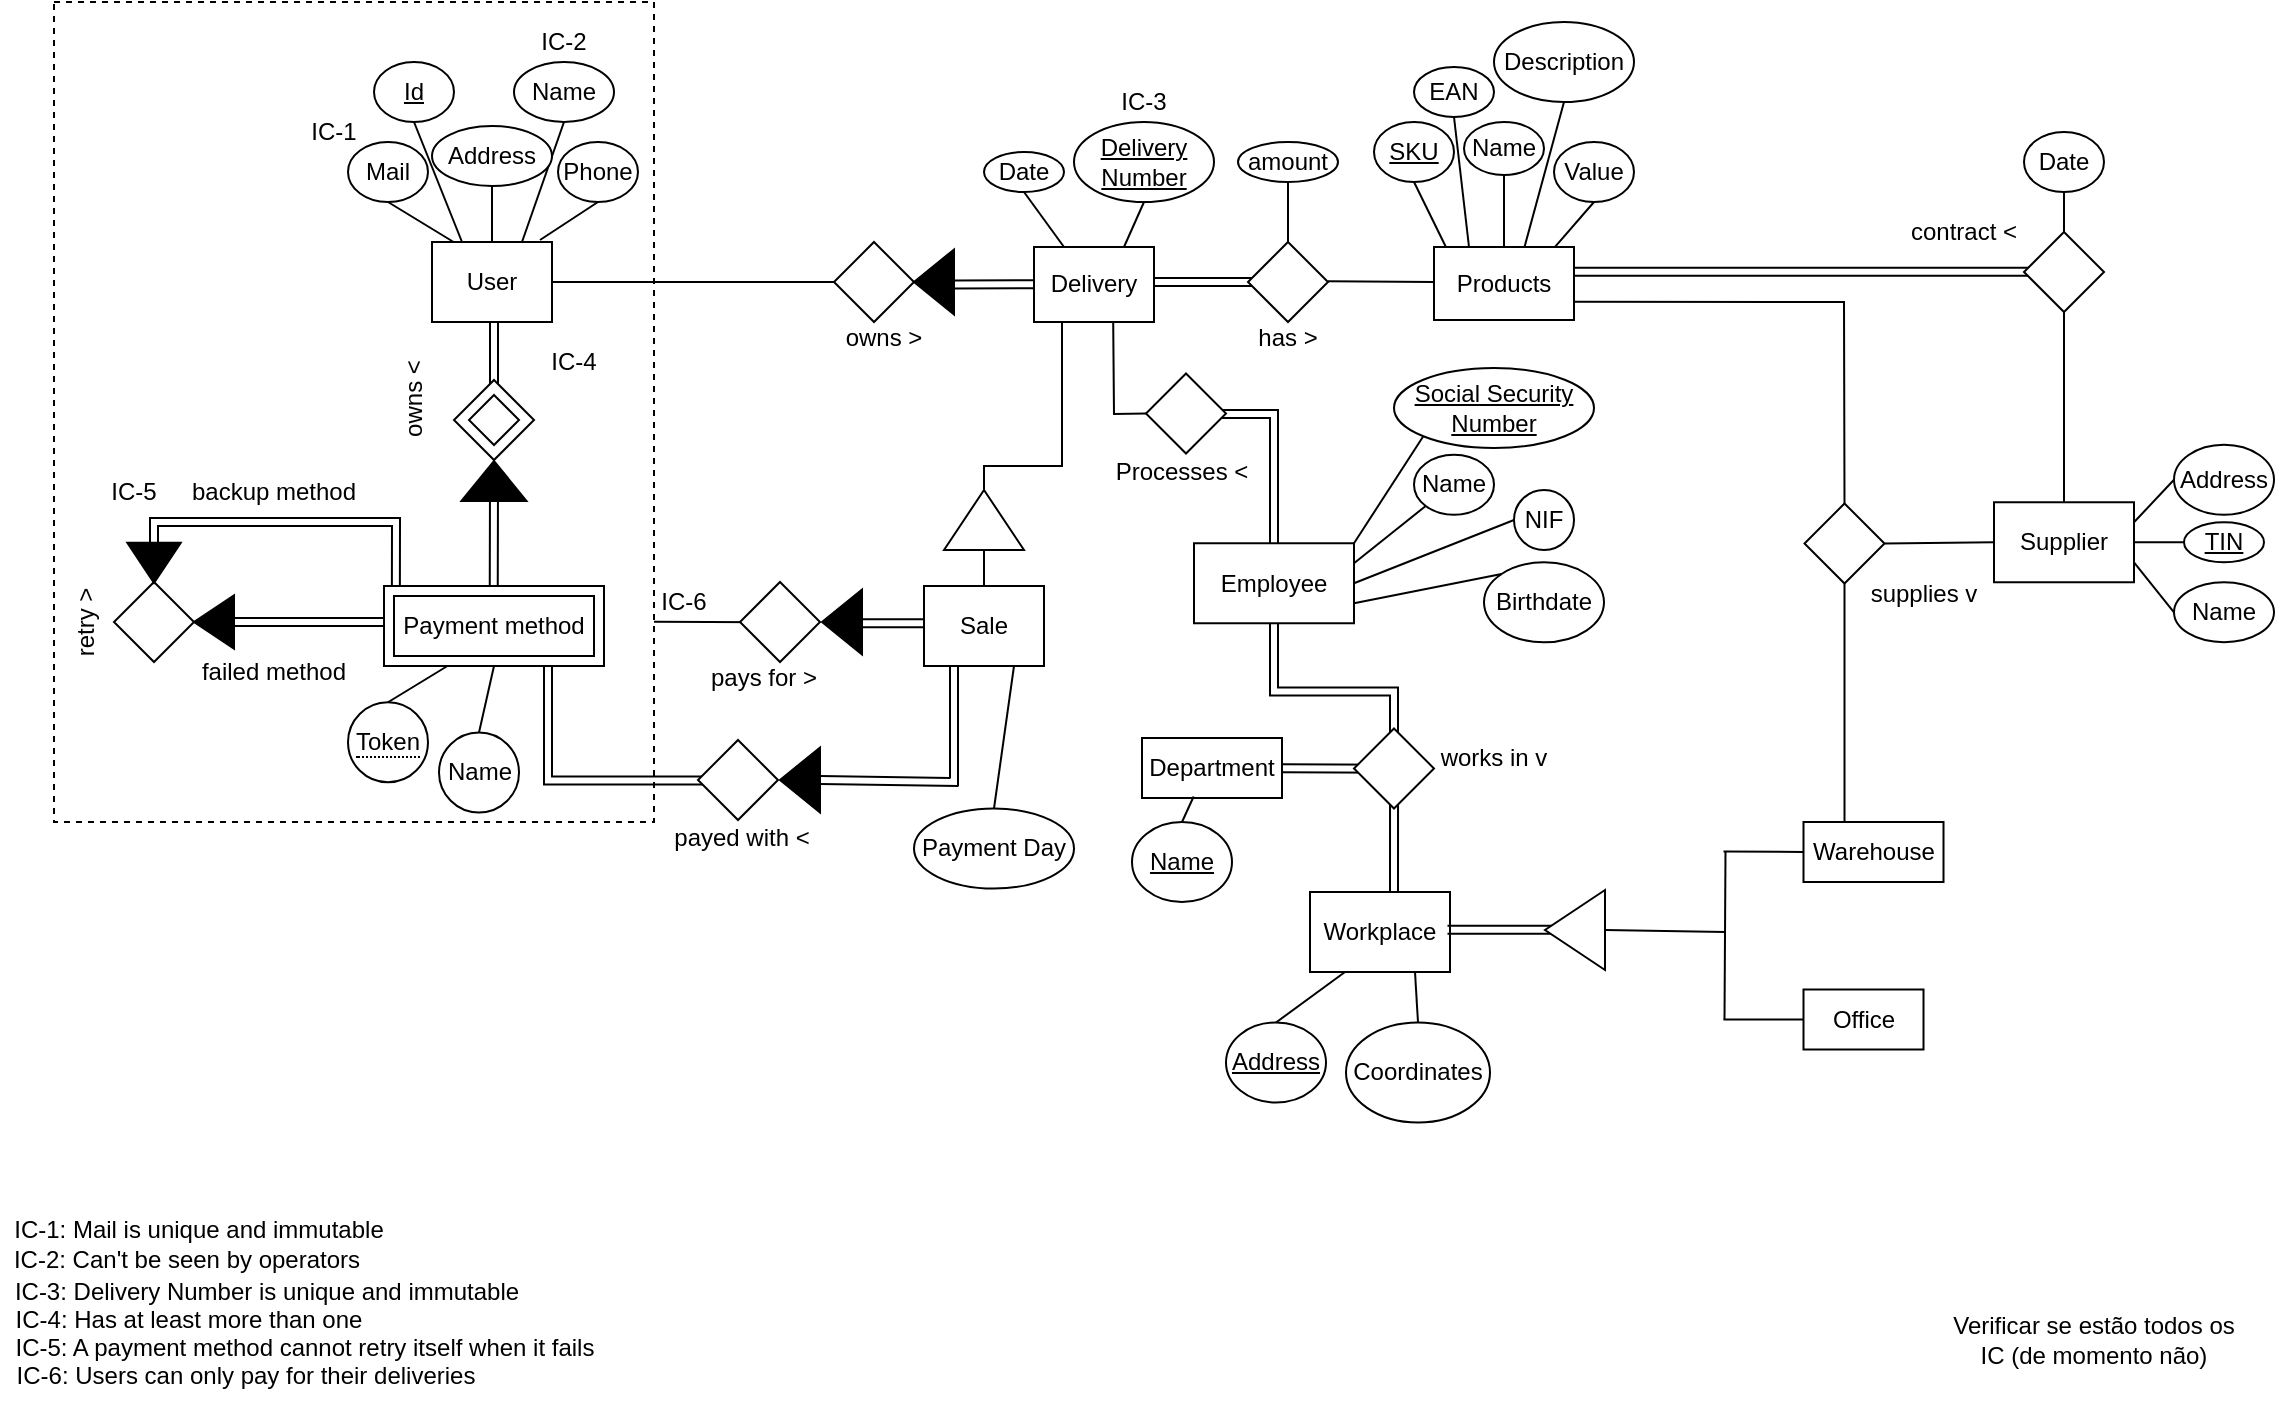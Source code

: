 <mxfile version="21.2.9" type="github">
  <diagram id="R2lEEEUBdFMjLlhIrx00" name="Page-1">
    <mxGraphModel dx="1187" dy="731" grid="1" gridSize="10" guides="1" tooltips="1" connect="1" arrows="1" fold="1" page="1" pageScale="1" pageWidth="1169" pageHeight="827" math="0" shadow="0" extFonts="Permanent Marker^https://fonts.googleapis.com/css?family=Permanent+Marker">
      <root>
        <mxCell id="0" />
        <mxCell id="1" parent="0" />
        <mxCell id="8VYzD2SO3N3nWsQt99S6-4" value="" style="endArrow=none;html=1;rounded=0;" edge="1" parent="1">
          <mxGeometry width="50" height="50" relative="1" as="geometry">
            <mxPoint x="330" y="329.83" as="sourcePoint" />
            <mxPoint x="387" y="330.08" as="targetPoint" />
          </mxGeometry>
        </mxCell>
        <mxCell id="8VYzD2SO3N3nWsQt99S6-3" value="" style="rounded=0;whiteSpace=wrap;html=1;dashed=1;fillColor=none;" vertex="1" parent="1">
          <mxGeometry x="30" y="20" width="300" height="410" as="geometry" />
        </mxCell>
        <mxCell id="FprBJVWwfwfLv0C0FUNQ-5" value="" style="endArrow=none;html=1;rounded=0;entryX=0.5;entryY=0;entryDx=0;entryDy=0;shape=link;" parent="1" target="ZUrId8Ltw5tMt6VpQhxR-141" edge="1">
          <mxGeometry width="50" height="50" relative="1" as="geometry">
            <mxPoint x="600" y="226" as="sourcePoint" />
            <mxPoint x="660" y="210" as="targetPoint" />
            <Array as="points">
              <mxPoint x="640" y="226" />
            </Array>
          </mxGeometry>
        </mxCell>
        <mxCell id="kogquihkq_1e7OlsO0tz-12" value="" style="endArrow=none;html=1;rounded=0;exitX=1;exitY=0;exitDx=0;exitDy=0;shape=link;" parent="1" edge="1">
          <mxGeometry relative="1" as="geometry">
            <mxPoint x="790" y="154.91" as="sourcePoint" />
            <mxPoint x="1039.75" y="154.89" as="targetPoint" />
          </mxGeometry>
        </mxCell>
        <mxCell id="w_Vurp3yM-LyXLpynN1f-12" value="" style="endArrow=none;html=1;rounded=0;entryX=0.5;entryY=0;entryDx=0;entryDy=0;exitX=0.425;exitY=0.734;exitDx=0;exitDy=0;exitPerimeter=0;shape=link;" parent="1" edge="1">
          <mxGeometry relative="1" as="geometry">
            <mxPoint x="640" y="319.74" as="sourcePoint" />
            <mxPoint x="700" y="388" as="targetPoint" />
            <Array as="points">
              <mxPoint x="640" y="364.75" />
              <mxPoint x="700" y="364.75" />
            </Array>
          </mxGeometry>
        </mxCell>
        <mxCell id="w_Vurp3yM-LyXLpynN1f-20" value="" style="endArrow=none;html=1;rounded=0;entryX=0;entryY=1;entryDx=0;entryDy=0;exitX=1;exitY=0;exitDx=0;exitDy=0;" parent="1" source="ZUrId8Ltw5tMt6VpQhxR-141" target="w_Vurp3yM-LyXLpynN1f-19" edge="1">
          <mxGeometry relative="1" as="geometry">
            <mxPoint x="610" y="400" as="sourcePoint" />
            <mxPoint x="770" y="400" as="targetPoint" />
          </mxGeometry>
        </mxCell>
        <mxCell id="w_Vurp3yM-LyXLpynN1f-14" value="" style="endArrow=none;html=1;rounded=0;entryX=0.5;entryY=0.35;entryDx=0;entryDy=0;exitX=1;exitY=0.5;exitDx=0;exitDy=0;entryPerimeter=0;shape=link;" parent="1" edge="1">
          <mxGeometry relative="1" as="geometry">
            <mxPoint x="644" y="403.13" as="sourcePoint" />
            <mxPoint x="700" y="403.38" as="targetPoint" />
          </mxGeometry>
        </mxCell>
        <mxCell id="w_Vurp3yM-LyXLpynN1f-11" value="" style="endArrow=none;html=1;rounded=0;exitX=0.514;exitY=0.125;exitDx=0;exitDy=0;exitPerimeter=0;entryX=0.5;entryY=1;entryDx=0;entryDy=0;shape=link;" parent="1" edge="1">
          <mxGeometry relative="1" as="geometry">
            <mxPoint x="700" y="470.13" as="sourcePoint" />
            <mxPoint x="700.02" y="416.38" as="targetPoint" />
          </mxGeometry>
        </mxCell>
        <mxCell id="w_Vurp3yM-LyXLpynN1f-8" value="" style="endArrow=none;html=1;rounded=0;entryX=0.5;entryY=1;entryDx=0;entryDy=0;exitX=0.293;exitY=0.725;exitDx=0;exitDy=0;exitPerimeter=0;" parent="1" source="ZUrId8Ltw5tMt6VpQhxR-130" target="w_Vurp3yM-LyXLpynN1f-2" edge="1">
          <mxGeometry relative="1" as="geometry">
            <mxPoint x="-100" y="661.75" as="sourcePoint" />
            <mxPoint x="60" y="661.75" as="targetPoint" />
          </mxGeometry>
        </mxCell>
        <mxCell id="ZUrId8Ltw5tMt6VpQhxR-23" value="" style="endArrow=none;html=1;rounded=0;entryX=0.5;entryY=0;entryDx=0;entryDy=0;" parent="1" target="FprBJVWwfwfLv0C0FUNQ-7" edge="1">
          <mxGeometry relative="1" as="geometry">
            <mxPoint x="230" y="350" as="sourcePoint" />
            <mxPoint x="197.142" y="400.858" as="targetPoint" />
          </mxGeometry>
        </mxCell>
        <mxCell id="ZUrId8Ltw5tMt6VpQhxR-85" value="" style="endArrow=none;html=1;rounded=0;shape=link;" parent="1" source="FprBJVWwfwfLv0C0FUNQ-1" edge="1">
          <mxGeometry relative="1" as="geometry">
            <mxPoint x="100" y="330" as="sourcePoint" />
            <mxPoint x="210" y="330" as="targetPoint" />
          </mxGeometry>
        </mxCell>
        <mxCell id="ZUrId8Ltw5tMt6VpQhxR-49" value="" style="endArrow=none;html=1;rounded=0;entryX=1;entryY=0.5;entryDx=0;entryDy=0;" parent="1" target="ZUrId8Ltw5tMt6VpQhxR-50" edge="1">
          <mxGeometry relative="1" as="geometry">
            <mxPoint x="534" y="170" as="sourcePoint" />
            <mxPoint x="500" y="252" as="targetPoint" />
            <Array as="points">
              <mxPoint x="534" y="252" />
              <mxPoint x="495" y="252" />
            </Array>
          </mxGeometry>
        </mxCell>
        <mxCell id="ZUrId8Ltw5tMt6VpQhxR-26" value="" style="endArrow=none;html=1;rounded=0;exitX=0.5;exitY=0;exitDx=0;exitDy=0;shape=link;" parent="1" edge="1" source="kogquihkq_1e7OlsO0tz-5">
          <mxGeometry relative="1" as="geometry">
            <mxPoint x="260" y="171.13" as="sourcePoint" />
            <mxPoint x="250" y="180" as="targetPoint" />
          </mxGeometry>
        </mxCell>
        <mxCell id="ZUrId8Ltw5tMt6VpQhxR-70" value="" style="endArrow=none;html=1;rounded=0;entryX=0;entryY=0.25;entryDx=0;entryDy=0;exitX=0;exitY=0.75;exitDx=0;exitDy=0;shape=link;" parent="1" edge="1">
          <mxGeometry relative="1" as="geometry">
            <mxPoint x="419" y="330.63" as="sourcePoint" />
            <mxPoint x="489" y="330.63" as="targetPoint" />
          </mxGeometry>
        </mxCell>
        <mxCell id="ZUrId8Ltw5tMt6VpQhxR-1" value="User" style="whiteSpace=wrap;html=1;align=center;" parent="1" vertex="1">
          <mxGeometry x="219" y="140" width="60" height="40" as="geometry" />
        </mxCell>
        <mxCell id="ZUrId8Ltw5tMt6VpQhxR-3" value="Id" style="ellipse;whiteSpace=wrap;html=1;align=center;fontStyle=4;" parent="1" vertex="1">
          <mxGeometry x="190" y="50" width="40" height="30" as="geometry" />
        </mxCell>
        <mxCell id="ZUrId8Ltw5tMt6VpQhxR-5" value="Phone" style="ellipse;whiteSpace=wrap;html=1;align=center;" parent="1" vertex="1">
          <mxGeometry x="282" y="90" width="40" height="30" as="geometry" />
        </mxCell>
        <mxCell id="ZUrId8Ltw5tMt6VpQhxR-6" value="Name" style="ellipse;whiteSpace=wrap;html=1;align=center;" parent="1" vertex="1">
          <mxGeometry x="260" y="50" width="50" height="30" as="geometry" />
        </mxCell>
        <mxCell id="ZUrId8Ltw5tMt6VpQhxR-13" value="" style="endArrow=none;html=1;rounded=0;exitX=0.5;exitY=1;exitDx=0;exitDy=0;entryX=0.18;entryY=0;entryDx=0;entryDy=0;entryPerimeter=0;" parent="1" source="ZUrId8Ltw5tMt6VpQhxR-15" target="ZUrId8Ltw5tMt6VpQhxR-1" edge="1">
          <mxGeometry relative="1" as="geometry">
            <mxPoint x="180" y="90" as="sourcePoint" />
            <mxPoint x="610" y="310" as="targetPoint" />
          </mxGeometry>
        </mxCell>
        <mxCell id="ZUrId8Ltw5tMt6VpQhxR-14" value="" style="endArrow=none;html=1;rounded=0;exitX=0.5;exitY=1;exitDx=0;exitDy=0;entryX=0.25;entryY=0;entryDx=0;entryDy=0;" parent="1" source="ZUrId8Ltw5tMt6VpQhxR-3" target="ZUrId8Ltw5tMt6VpQhxR-1" edge="1">
          <mxGeometry relative="1" as="geometry">
            <mxPoint x="450" y="310" as="sourcePoint" />
            <mxPoint x="610" y="310" as="targetPoint" />
          </mxGeometry>
        </mxCell>
        <mxCell id="ZUrId8Ltw5tMt6VpQhxR-15" value="Mail" style="ellipse;whiteSpace=wrap;html=1;align=center;fontStyle=0;" parent="1" vertex="1">
          <mxGeometry x="177" y="90" width="40" height="30" as="geometry" />
        </mxCell>
        <mxCell id="ZUrId8Ltw5tMt6VpQhxR-16" value="" style="endArrow=none;html=1;rounded=0;exitX=0.5;exitY=1;exitDx=0;exitDy=0;entryX=0.75;entryY=0;entryDx=0;entryDy=0;" parent="1" source="ZUrId8Ltw5tMt6VpQhxR-6" target="ZUrId8Ltw5tMt6VpQhxR-1" edge="1">
          <mxGeometry relative="1" as="geometry">
            <mxPoint x="450" y="310" as="sourcePoint" />
            <mxPoint x="610" y="310" as="targetPoint" />
          </mxGeometry>
        </mxCell>
        <mxCell id="ZUrId8Ltw5tMt6VpQhxR-2" value="Address" style="ellipse;whiteSpace=wrap;html=1;align=center;" parent="1" vertex="1">
          <mxGeometry x="219" y="82" width="60" height="30" as="geometry" />
        </mxCell>
        <mxCell id="ZUrId8Ltw5tMt6VpQhxR-17" value="" style="endArrow=none;html=1;rounded=0;exitX=0.5;exitY=0;exitDx=0;exitDy=0;entryX=0.5;entryY=1;entryDx=0;entryDy=0;" parent="1" source="ZUrId8Ltw5tMt6VpQhxR-1" target="ZUrId8Ltw5tMt6VpQhxR-2" edge="1">
          <mxGeometry relative="1" as="geometry">
            <mxPoint x="450" y="310" as="sourcePoint" />
            <mxPoint x="610" y="310" as="targetPoint" />
          </mxGeometry>
        </mxCell>
        <mxCell id="ZUrId8Ltw5tMt6VpQhxR-18" value="" style="endArrow=none;html=1;rounded=0;exitX=0.5;exitY=1;exitDx=0;exitDy=0;entryX=0.9;entryY=-0.025;entryDx=0;entryDy=0;entryPerimeter=0;" parent="1" source="ZUrId8Ltw5tMt6VpQhxR-5" target="ZUrId8Ltw5tMt6VpQhxR-1" edge="1">
          <mxGeometry relative="1" as="geometry">
            <mxPoint x="450" y="310" as="sourcePoint" />
            <mxPoint x="610" y="310" as="targetPoint" />
          </mxGeometry>
        </mxCell>
        <mxCell id="ZUrId8Ltw5tMt6VpQhxR-20" value="Name" style="ellipse;whiteSpace=wrap;html=1;align=center;" parent="1" vertex="1">
          <mxGeometry x="222.5" y="385.25" width="40" height="40" as="geometry" />
        </mxCell>
        <mxCell id="ZUrId8Ltw5tMt6VpQhxR-22" value="" style="endArrow=none;html=1;rounded=0;exitX=0.5;exitY=0;exitDx=0;exitDy=0;entryX=0.5;entryY=1;entryDx=0;entryDy=0;" parent="1" source="ZUrId8Ltw5tMt6VpQhxR-20" edge="1">
          <mxGeometry relative="1" as="geometry">
            <mxPoint x="350" y="334.5" as="sourcePoint" />
            <mxPoint x="250" y="352" as="targetPoint" />
          </mxGeometry>
        </mxCell>
        <mxCell id="ZUrId8Ltw5tMt6VpQhxR-24" value="" style="shape=rhombus;perimeter=rhombusPerimeter;whiteSpace=wrap;html=1;align=center;" parent="1" vertex="1">
          <mxGeometry x="230" y="209" width="40" height="40" as="geometry" />
        </mxCell>
        <mxCell id="ZUrId8Ltw5tMt6VpQhxR-29" value="" style="triangle;whiteSpace=wrap;html=1;fillColor=#000000;rotation=-90;" parent="1" vertex="1">
          <mxGeometry x="240" y="243.25" width="20" height="32.5" as="geometry" />
        </mxCell>
        <mxCell id="ZUrId8Ltw5tMt6VpQhxR-30" value="" style="endArrow=none;html=1;rounded=0;shape=link;" parent="1" edge="1">
          <mxGeometry relative="1" as="geometry">
            <mxPoint x="249.88" y="312" as="sourcePoint" />
            <mxPoint x="250" y="260" as="targetPoint" />
          </mxGeometry>
        </mxCell>
        <mxCell id="ZUrId8Ltw5tMt6VpQhxR-33" value="" style="endArrow=none;html=1;rounded=0;exitX=1;exitY=0.5;exitDx=0;exitDy=0;entryX=0;entryY=0.5;entryDx=0;entryDy=0;" parent="1" source="ZUrId8Ltw5tMt6VpQhxR-1" target="ZUrId8Ltw5tMt6VpQhxR-34" edge="1">
          <mxGeometry relative="1" as="geometry">
            <mxPoint x="420" y="162" as="sourcePoint" />
            <mxPoint x="480" y="160" as="targetPoint" />
          </mxGeometry>
        </mxCell>
        <mxCell id="ZUrId8Ltw5tMt6VpQhxR-34" value="" style="shape=rhombus;perimeter=rhombusPerimeter;whiteSpace=wrap;html=1;align=center;" parent="1" vertex="1">
          <mxGeometry x="420" y="140" width="40" height="40" as="geometry" />
        </mxCell>
        <mxCell id="ZUrId8Ltw5tMt6VpQhxR-37" value="Delivery" style="whiteSpace=wrap;html=1;align=center;" parent="1" vertex="1">
          <mxGeometry x="520" y="142.5" width="60" height="37.5" as="geometry" />
        </mxCell>
        <mxCell id="ZUrId8Ltw5tMt6VpQhxR-41" value="f" style="triangle;whiteSpace=wrap;html=1;fillColor=#000000;rotation=-180;" parent="1" vertex="1">
          <mxGeometry x="460" y="143.75" width="20" height="32.5" as="geometry" />
        </mxCell>
        <mxCell id="ZUrId8Ltw5tMt6VpQhxR-42" value="" style="endArrow=none;html=1;rounded=0;entryX=0;entryY=0.25;entryDx=0;entryDy=0;shape=link;" parent="1" edge="1">
          <mxGeometry relative="1" as="geometry">
            <mxPoint x="520" y="161.15" as="sourcePoint" />
            <mxPoint x="480" y="161.275" as="targetPoint" />
          </mxGeometry>
        </mxCell>
        <mxCell id="ZUrId8Ltw5tMt6VpQhxR-44" value="Date" style="ellipse;whiteSpace=wrap;html=1;align=center;" parent="1" vertex="1">
          <mxGeometry x="495" y="95" width="40" height="20" as="geometry" />
        </mxCell>
        <mxCell id="ZUrId8Ltw5tMt6VpQhxR-45" value="Delivery Number" style="ellipse;whiteSpace=wrap;html=1;align=center;fontStyle=4;" parent="1" vertex="1">
          <mxGeometry x="540" y="80" width="70" height="40" as="geometry" />
        </mxCell>
        <mxCell id="ZUrId8Ltw5tMt6VpQhxR-46" value="" style="endArrow=none;html=1;rounded=0;exitX=0.5;exitY=1;exitDx=0;exitDy=0;entryX=0.25;entryY=0;entryDx=0;entryDy=0;" parent="1" source="ZUrId8Ltw5tMt6VpQhxR-44" target="ZUrId8Ltw5tMt6VpQhxR-37" edge="1">
          <mxGeometry relative="1" as="geometry">
            <mxPoint x="430" y="250" as="sourcePoint" />
            <mxPoint x="590" y="250" as="targetPoint" />
          </mxGeometry>
        </mxCell>
        <mxCell id="ZUrId8Ltw5tMt6VpQhxR-48" value="" style="endArrow=none;html=1;rounded=0;exitX=0.5;exitY=1;exitDx=0;exitDy=0;entryX=0.75;entryY=0;entryDx=0;entryDy=0;" parent="1" source="ZUrId8Ltw5tMt6VpQhxR-45" target="ZUrId8Ltw5tMt6VpQhxR-37" edge="1">
          <mxGeometry relative="1" as="geometry">
            <mxPoint x="430" y="250" as="sourcePoint" />
            <mxPoint x="590" y="250" as="targetPoint" />
          </mxGeometry>
        </mxCell>
        <mxCell id="ZUrId8Ltw5tMt6VpQhxR-50" value="" style="triangle;whiteSpace=wrap;html=1;rotation=-90;" parent="1" vertex="1">
          <mxGeometry x="480" y="259" width="30" height="40" as="geometry" />
        </mxCell>
        <mxCell id="ZUrId8Ltw5tMt6VpQhxR-54" value="Sale" style="whiteSpace=wrap;html=1;align=center;" parent="1" vertex="1">
          <mxGeometry x="465" y="312" width="60" height="40" as="geometry" />
        </mxCell>
        <mxCell id="ZUrId8Ltw5tMt6VpQhxR-59" value="" style="endArrow=none;html=1;rounded=0;entryX=0;entryY=0.5;entryDx=0;entryDy=0;exitX=0.5;exitY=0;exitDx=0;exitDy=0;" parent="1" source="ZUrId8Ltw5tMt6VpQhxR-54" target="ZUrId8Ltw5tMt6VpQhxR-50" edge="1">
          <mxGeometry relative="1" as="geometry">
            <mxPoint x="440" y="292" as="sourcePoint" />
            <mxPoint x="600" y="292" as="targetPoint" />
          </mxGeometry>
        </mxCell>
        <mxCell id="ZUrId8Ltw5tMt6VpQhxR-60" value="Payment Day" style="ellipse;whiteSpace=wrap;html=1;align=center;" parent="1" vertex="1">
          <mxGeometry x="460" y="423.25" width="80" height="40" as="geometry" />
        </mxCell>
        <mxCell id="ZUrId8Ltw5tMt6VpQhxR-62" value="" style="endArrow=none;html=1;rounded=0;entryX=0.5;entryY=0;entryDx=0;entryDy=0;exitX=0.75;exitY=1;exitDx=0;exitDy=0;" parent="1" source="ZUrId8Ltw5tMt6VpQhxR-54" target="ZUrId8Ltw5tMt6VpQhxR-60" edge="1">
          <mxGeometry relative="1" as="geometry">
            <mxPoint x="440" y="292" as="sourcePoint" />
            <mxPoint x="600" y="292" as="targetPoint" />
          </mxGeometry>
        </mxCell>
        <mxCell id="ZUrId8Ltw5tMt6VpQhxR-64" value="IC-1" style="text;html=1;strokeColor=none;fillColor=none;align=center;verticalAlign=middle;whiteSpace=wrap;rounded=0;" parent="1" vertex="1">
          <mxGeometry x="140" y="70" width="60" height="30" as="geometry" />
        </mxCell>
        <mxCell id="ZUrId8Ltw5tMt6VpQhxR-65" value="IC-2" style="text;html=1;strokeColor=none;fillColor=none;align=center;verticalAlign=middle;whiteSpace=wrap;rounded=0;" parent="1" vertex="1">
          <mxGeometry x="255" y="25" width="60" height="30" as="geometry" />
        </mxCell>
        <mxCell id="ZUrId8Ltw5tMt6VpQhxR-67" value="" style="shape=rhombus;perimeter=rhombusPerimeter;whiteSpace=wrap;html=1;align=center;" parent="1" vertex="1">
          <mxGeometry x="373" y="310" width="40" height="40" as="geometry" />
        </mxCell>
        <mxCell id="ZUrId8Ltw5tMt6VpQhxR-69" value="f" style="triangle;whiteSpace=wrap;html=1;fillColor=#000000;rotation=-180;" parent="1" vertex="1">
          <mxGeometry x="414" y="313.75" width="20" height="32.5" as="geometry" />
        </mxCell>
        <mxCell id="ZUrId8Ltw5tMt6VpQhxR-76" value="" style="shape=rhombus;perimeter=rhombusPerimeter;whiteSpace=wrap;html=1;align=center;" parent="1" vertex="1">
          <mxGeometry x="60" y="310" width="40" height="40" as="geometry" />
        </mxCell>
        <mxCell id="ZUrId8Ltw5tMt6VpQhxR-77" value="" style="endArrow=none;html=1;rounded=0;shape=link;entryX=0.054;entryY=0.002;entryDx=0;entryDy=0;entryPerimeter=0;" parent="1" target="FprBJVWwfwfLv0C0FUNQ-4" edge="1">
          <mxGeometry relative="1" as="geometry">
            <mxPoint x="80" y="300" as="sourcePoint" />
            <mxPoint x="201" y="303" as="targetPoint" />
            <Array as="points">
              <mxPoint x="80" y="280" />
              <mxPoint x="201" y="280" />
            </Array>
          </mxGeometry>
        </mxCell>
        <mxCell id="ZUrId8Ltw5tMt6VpQhxR-86" value="IC-3" style="text;html=1;strokeColor=none;fillColor=none;align=center;verticalAlign=middle;whiteSpace=wrap;rounded=0;" parent="1" vertex="1">
          <mxGeometry x="545" y="55" width="60" height="30" as="geometry" />
        </mxCell>
        <mxCell id="ZUrId8Ltw5tMt6VpQhxR-87" value="owns &amp;gt;" style="text;html=1;strokeColor=none;fillColor=none;align=center;verticalAlign=middle;whiteSpace=wrap;rounded=0;" parent="1" vertex="1">
          <mxGeometry x="415" y="173" width="60" height="30" as="geometry" />
        </mxCell>
        <mxCell id="ZUrId8Ltw5tMt6VpQhxR-88" value="owns &amp;lt;" style="text;html=1;strokeColor=none;fillColor=none;align=center;verticalAlign=middle;whiteSpace=wrap;rounded=0;rotation=-90;" parent="1" vertex="1">
          <mxGeometry x="180" y="203.25" width="60" height="30" as="geometry" />
        </mxCell>
        <mxCell id="ZUrId8Ltw5tMt6VpQhxR-89" value="pays for &amp;gt;" style="text;html=1;strokeColor=none;fillColor=none;align=center;verticalAlign=middle;whiteSpace=wrap;rounded=0;" parent="1" vertex="1">
          <mxGeometry x="345" y="343.34" width="80" height="30" as="geometry" />
        </mxCell>
        <mxCell id="ZUrId8Ltw5tMt6VpQhxR-90" value="IC-4" style="text;html=1;strokeColor=none;fillColor=none;align=center;verticalAlign=middle;whiteSpace=wrap;rounded=0;" parent="1" vertex="1">
          <mxGeometry x="260" y="185" width="60" height="30" as="geometry" />
        </mxCell>
        <mxCell id="ZUrId8Ltw5tMt6VpQhxR-92" value="" style="endArrow=none;html=1;rounded=0;shape=link;" parent="1" edge="1">
          <mxGeometry relative="1" as="geometry">
            <mxPoint x="580" y="160" as="sourcePoint" />
            <mxPoint x="630" y="160" as="targetPoint" />
          </mxGeometry>
        </mxCell>
        <mxCell id="ZUrId8Ltw5tMt6VpQhxR-93" value="" style="shape=rhombus;perimeter=rhombusPerimeter;whiteSpace=wrap;html=1;align=center;" parent="1" vertex="1">
          <mxGeometry x="627" y="140" width="40" height="40" as="geometry" />
        </mxCell>
        <mxCell id="ZUrId8Ltw5tMt6VpQhxR-94" value="" style="endArrow=none;html=1;rounded=0;" parent="1" edge="1">
          <mxGeometry relative="1" as="geometry">
            <mxPoint x="667" y="159.6" as="sourcePoint" />
            <mxPoint x="720" y="160" as="targetPoint" />
          </mxGeometry>
        </mxCell>
        <mxCell id="ZUrId8Ltw5tMt6VpQhxR-95" value="has &amp;gt;" style="text;html=1;strokeColor=none;fillColor=none;align=center;verticalAlign=middle;whiteSpace=wrap;rounded=0;" parent="1" vertex="1">
          <mxGeometry x="617" y="173" width="60" height="30" as="geometry" />
        </mxCell>
        <mxCell id="ZUrId8Ltw5tMt6VpQhxR-96" value="Products" style="whiteSpace=wrap;html=1;align=center;" parent="1" vertex="1">
          <mxGeometry x="720" y="142.5" width="70" height="36.5" as="geometry" />
        </mxCell>
        <mxCell id="ZUrId8Ltw5tMt6VpQhxR-97" value="SKU" style="ellipse;whiteSpace=wrap;html=1;align=center;fontStyle=4;" parent="1" vertex="1">
          <mxGeometry x="690" y="80" width="40" height="30" as="geometry" />
        </mxCell>
        <mxCell id="ZUrId8Ltw5tMt6VpQhxR-98" value="EAN" style="ellipse;whiteSpace=wrap;html=1;align=center;" parent="1" vertex="1">
          <mxGeometry x="710" y="52.5" width="40" height="25" as="geometry" />
        </mxCell>
        <mxCell id="ZUrId8Ltw5tMt6VpQhxR-99" value="Description" style="ellipse;whiteSpace=wrap;html=1;align=center;" parent="1" vertex="1">
          <mxGeometry x="750" y="30" width="70" height="40" as="geometry" />
        </mxCell>
        <mxCell id="ZUrId8Ltw5tMt6VpQhxR-101" value="Name" style="ellipse;whiteSpace=wrap;html=1;align=center;" parent="1" vertex="1">
          <mxGeometry x="735" y="80" width="40" height="26.5" as="geometry" />
        </mxCell>
        <mxCell id="ZUrId8Ltw5tMt6VpQhxR-102" value="" style="endArrow=none;html=1;rounded=0;entryX=0.5;entryY=1;entryDx=0;entryDy=0;exitX=0.086;exitY=0.003;exitDx=0;exitDy=0;exitPerimeter=0;" parent="1" source="ZUrId8Ltw5tMt6VpQhxR-96" target="ZUrId8Ltw5tMt6VpQhxR-97" edge="1">
          <mxGeometry relative="1" as="geometry">
            <mxPoint x="440" y="210" as="sourcePoint" />
            <mxPoint x="600" y="210" as="targetPoint" />
          </mxGeometry>
        </mxCell>
        <mxCell id="ZUrId8Ltw5tMt6VpQhxR-103" value="" style="endArrow=none;html=1;rounded=0;entryX=0.5;entryY=1;entryDx=0;entryDy=0;exitX=0.25;exitY=0;exitDx=0;exitDy=0;" parent="1" source="ZUrId8Ltw5tMt6VpQhxR-96" target="ZUrId8Ltw5tMt6VpQhxR-98" edge="1">
          <mxGeometry relative="1" as="geometry">
            <mxPoint x="440" y="210" as="sourcePoint" />
            <mxPoint x="600" y="210" as="targetPoint" />
          </mxGeometry>
        </mxCell>
        <mxCell id="ZUrId8Ltw5tMt6VpQhxR-104" value="" style="endArrow=none;html=1;rounded=0;entryX=0.5;entryY=1;entryDx=0;entryDy=0;exitX=0.5;exitY=0;exitDx=0;exitDy=0;" parent="1" source="ZUrId8Ltw5tMt6VpQhxR-96" target="ZUrId8Ltw5tMt6VpQhxR-101" edge="1">
          <mxGeometry relative="1" as="geometry">
            <mxPoint x="755" y="140" as="sourcePoint" />
            <mxPoint x="600" y="210" as="targetPoint" />
          </mxGeometry>
        </mxCell>
        <mxCell id="ZUrId8Ltw5tMt6VpQhxR-106" value="" style="endArrow=none;html=1;rounded=0;entryX=0.5;entryY=1;entryDx=0;entryDy=0;exitX=0.646;exitY=0.003;exitDx=0;exitDy=0;exitPerimeter=0;" parent="1" source="ZUrId8Ltw5tMt6VpQhxR-96" target="ZUrId8Ltw5tMt6VpQhxR-99" edge="1">
          <mxGeometry relative="1" as="geometry">
            <mxPoint x="440" y="210" as="sourcePoint" />
            <mxPoint x="600" y="210" as="targetPoint" />
          </mxGeometry>
        </mxCell>
        <mxCell id="ZUrId8Ltw5tMt6VpQhxR-100" value="Value" style="ellipse;whiteSpace=wrap;html=1;align=center;" parent="1" vertex="1">
          <mxGeometry x="780" y="90" width="40" height="30" as="geometry" />
        </mxCell>
        <mxCell id="ZUrId8Ltw5tMt6VpQhxR-107" value="" style="endArrow=none;html=1;rounded=0;entryX=0.5;entryY=1;entryDx=0;entryDy=0;exitX=0.863;exitY=0.003;exitDx=0;exitDy=0;exitPerimeter=0;" parent="1" source="ZUrId8Ltw5tMt6VpQhxR-96" target="ZUrId8Ltw5tMt6VpQhxR-100" edge="1">
          <mxGeometry relative="1" as="geometry">
            <mxPoint x="440" y="210" as="sourcePoint" />
            <mxPoint x="600" y="210" as="targetPoint" />
          </mxGeometry>
        </mxCell>
        <mxCell id="ZUrId8Ltw5tMt6VpQhxR-108" value="Supplier" style="whiteSpace=wrap;html=1;align=center;" parent="1" vertex="1">
          <mxGeometry x="1000" y="270.13" width="70" height="40" as="geometry" />
        </mxCell>
        <mxCell id="ZUrId8Ltw5tMt6VpQhxR-109" value="Name" style="ellipse;whiteSpace=wrap;html=1;align=center;" parent="1" vertex="1">
          <mxGeometry x="1090" y="310.13" width="50" height="30" as="geometry" />
        </mxCell>
        <mxCell id="ZUrId8Ltw5tMt6VpQhxR-110" value="Address" style="ellipse;whiteSpace=wrap;html=1;align=center;" parent="1" vertex="1">
          <mxGeometry x="1090" y="241.38" width="50" height="35" as="geometry" />
        </mxCell>
        <mxCell id="ZUrId8Ltw5tMt6VpQhxR-112" value="TIN" style="ellipse;whiteSpace=wrap;html=1;align=center;fontStyle=4;" parent="1" vertex="1">
          <mxGeometry x="1095" y="280.13" width="40" height="20" as="geometry" />
        </mxCell>
        <mxCell id="ZUrId8Ltw5tMt6VpQhxR-113" value="" style="endArrow=none;html=1;rounded=0;entryX=0;entryY=0.5;entryDx=0;entryDy=0;exitX=1;exitY=0.25;exitDx=0;exitDy=0;" parent="1" source="ZUrId8Ltw5tMt6VpQhxR-108" target="ZUrId8Ltw5tMt6VpQhxR-110" edge="1">
          <mxGeometry relative="1" as="geometry">
            <mxPoint x="580" y="361.38" as="sourcePoint" />
            <mxPoint x="740" y="361.38" as="targetPoint" />
          </mxGeometry>
        </mxCell>
        <mxCell id="ZUrId8Ltw5tMt6VpQhxR-114" value="" style="endArrow=none;html=1;rounded=0;entryX=1;entryY=0.5;entryDx=0;entryDy=0;exitX=0;exitY=0.5;exitDx=0;exitDy=0;" parent="1" source="ZUrId8Ltw5tMt6VpQhxR-112" target="ZUrId8Ltw5tMt6VpQhxR-108" edge="1">
          <mxGeometry relative="1" as="geometry">
            <mxPoint x="580" y="361.38" as="sourcePoint" />
            <mxPoint x="740" y="361.38" as="targetPoint" />
          </mxGeometry>
        </mxCell>
        <mxCell id="ZUrId8Ltw5tMt6VpQhxR-115" value="" style="endArrow=none;html=1;rounded=0;entryX=1;entryY=0.75;entryDx=0;entryDy=0;exitX=0;exitY=0.5;exitDx=0;exitDy=0;" parent="1" source="ZUrId8Ltw5tMt6VpQhxR-109" target="ZUrId8Ltw5tMt6VpQhxR-108" edge="1">
          <mxGeometry relative="1" as="geometry">
            <mxPoint x="580" y="361.38" as="sourcePoint" />
            <mxPoint x="740" y="361.38" as="targetPoint" />
          </mxGeometry>
        </mxCell>
        <mxCell id="ZUrId8Ltw5tMt6VpQhxR-116" value="Workplace" style="whiteSpace=wrap;html=1;align=center;" parent="1" vertex="1">
          <mxGeometry x="658" y="465" width="70" height="40" as="geometry" />
        </mxCell>
        <mxCell id="ZUrId8Ltw5tMt6VpQhxR-117" value="" style="endArrow=none;html=1;rounded=0;exitX=0.5;exitY=1;exitDx=0;exitDy=0;shape=link;" parent="1" edge="1">
          <mxGeometry relative="1" as="geometry">
            <mxPoint x="726.75" y="483.9" as="sourcePoint" />
            <mxPoint x="783.25" y="483.9" as="targetPoint" />
          </mxGeometry>
        </mxCell>
        <mxCell id="ZUrId8Ltw5tMt6VpQhxR-118" value="" style="triangle;whiteSpace=wrap;html=1;rotation=-180;" parent="1" vertex="1">
          <mxGeometry x="775.5" y="464" width="30" height="40" as="geometry" />
        </mxCell>
        <mxCell id="ZUrId8Ltw5tMt6VpQhxR-122" value="" style="endArrow=none;html=1;rounded=0;entryX=0;entryY=0.5;entryDx=0;entryDy=0;" parent="1" edge="1">
          <mxGeometry relative="1" as="geometry">
            <mxPoint x="865.5" y="485" as="sourcePoint" />
            <mxPoint x="805.5" y="484" as="targetPoint" />
          </mxGeometry>
        </mxCell>
        <mxCell id="ZUrId8Ltw5tMt6VpQhxR-123" value="" style="endArrow=none;html=1;rounded=0;" parent="1" edge="1">
          <mxGeometry relative="1" as="geometry">
            <mxPoint x="865.75" y="444.75" as="sourcePoint" />
            <mxPoint x="865.25" y="528.75" as="targetPoint" />
          </mxGeometry>
        </mxCell>
        <mxCell id="ZUrId8Ltw5tMt6VpQhxR-126" value="" style="endArrow=none;html=1;rounded=0;" parent="1" edge="1">
          <mxGeometry relative="1" as="geometry">
            <mxPoint x="904.75" y="528.75" as="sourcePoint" />
            <mxPoint x="864.75" y="528.75" as="targetPoint" />
          </mxGeometry>
        </mxCell>
        <mxCell id="ZUrId8Ltw5tMt6VpQhxR-128" value="" style="endArrow=none;html=1;rounded=0;exitX=0;exitY=0.5;exitDx=0;exitDy=0;" parent="1" source="ZUrId8Ltw5tMt6VpQhxR-130" edge="1">
          <mxGeometry relative="1" as="geometry">
            <mxPoint x="764.75" y="594.75" as="sourcePoint" />
            <mxPoint x="864.75" y="444.75" as="targetPoint" />
          </mxGeometry>
        </mxCell>
        <mxCell id="ZUrId8Ltw5tMt6VpQhxR-129" value="Office" style="whiteSpace=wrap;html=1;align=center;" parent="1" vertex="1">
          <mxGeometry x="904.75" y="513.75" width="60" height="30" as="geometry" />
        </mxCell>
        <mxCell id="ZUrId8Ltw5tMt6VpQhxR-130" value="Warehouse" style="whiteSpace=wrap;html=1;align=center;" parent="1" vertex="1">
          <mxGeometry x="904.75" y="430" width="70" height="30" as="geometry" />
        </mxCell>
        <mxCell id="ZUrId8Ltw5tMt6VpQhxR-132" value="retry &amp;gt;" style="text;html=1;strokeColor=none;fillColor=none;align=center;verticalAlign=middle;whiteSpace=wrap;rounded=0;rotation=-90;" parent="1" vertex="1">
          <mxGeometry x="16" y="315" width="60" height="30" as="geometry" />
        </mxCell>
        <mxCell id="ZUrId8Ltw5tMt6VpQhxR-133" value="failed method" style="text;html=1;strokeColor=none;fillColor=none;align=center;verticalAlign=middle;whiteSpace=wrap;rounded=0;fontStyle=0" parent="1" vertex="1">
          <mxGeometry x="100" y="340.13" width="80" height="30" as="geometry" />
        </mxCell>
        <mxCell id="ZUrId8Ltw5tMt6VpQhxR-134" value="backup method" style="text;html=1;strokeColor=none;fillColor=none;align=center;verticalAlign=middle;whiteSpace=wrap;rounded=0;" parent="1" vertex="1">
          <mxGeometry x="95" y="250.13" width="90" height="30" as="geometry" />
        </mxCell>
        <mxCell id="ZUrId8Ltw5tMt6VpQhxR-135" value="IC-5" style="text;html=1;strokeColor=none;fillColor=none;align=center;verticalAlign=middle;whiteSpace=wrap;rounded=0;" parent="1" vertex="1">
          <mxGeometry x="40" y="250.13" width="60" height="30" as="geometry" />
        </mxCell>
        <mxCell id="ZUrId8Ltw5tMt6VpQhxR-141" value="Employee" style="whiteSpace=wrap;html=1;align=center;" parent="1" vertex="1">
          <mxGeometry x="600" y="290.63" width="80" height="40" as="geometry" />
        </mxCell>
        <mxCell id="ZUrId8Ltw5tMt6VpQhxR-142" value="Name" style="ellipse;whiteSpace=wrap;html=1;align=center;" parent="1" vertex="1">
          <mxGeometry x="710" y="246.38" width="40" height="30" as="geometry" />
        </mxCell>
        <mxCell id="ZUrId8Ltw5tMt6VpQhxR-143" value="Birthdate" style="ellipse;whiteSpace=wrap;html=1;align=center;" parent="1" vertex="1">
          <mxGeometry x="745" y="300.13" width="60" height="40" as="geometry" />
        </mxCell>
        <mxCell id="ZUrId8Ltw5tMt6VpQhxR-144" value="Address" style="ellipse;whiteSpace=wrap;html=1;align=center;fontStyle=4" parent="1" vertex="1">
          <mxGeometry x="616" y="530.25" width="50" height="40" as="geometry" />
        </mxCell>
        <mxCell id="ZUrId8Ltw5tMt6VpQhxR-146" value="Coordinates" style="ellipse;whiteSpace=wrap;html=1;align=center;" parent="1" vertex="1">
          <mxGeometry x="676" y="530.25" width="72" height="50" as="geometry" />
        </mxCell>
        <mxCell id="ZUrId8Ltw5tMt6VpQhxR-147" value="" style="endArrow=none;html=1;rounded=0;exitX=0.5;exitY=0;exitDx=0;exitDy=0;entryX=0.25;entryY=1;entryDx=0;entryDy=0;" parent="1" source="ZUrId8Ltw5tMt6VpQhxR-144" target="ZUrId8Ltw5tMt6VpQhxR-116" edge="1">
          <mxGeometry relative="1" as="geometry">
            <mxPoint x="651" y="320.25" as="sourcePoint" />
            <mxPoint x="811" y="320.25" as="targetPoint" />
          </mxGeometry>
        </mxCell>
        <mxCell id="ZUrId8Ltw5tMt6VpQhxR-148" value="" style="endArrow=none;html=1;rounded=0;entryX=0.5;entryY=0;entryDx=0;entryDy=0;exitX=0.75;exitY=1;exitDx=0;exitDy=0;" parent="1" source="ZUrId8Ltw5tMt6VpQhxR-116" target="ZUrId8Ltw5tMt6VpQhxR-146" edge="1">
          <mxGeometry relative="1" as="geometry">
            <mxPoint x="651" y="320.25" as="sourcePoint" />
            <mxPoint x="811" y="320.25" as="targetPoint" />
          </mxGeometry>
        </mxCell>
        <mxCell id="ZUrId8Ltw5tMt6VpQhxR-155" value="IC-6" style="text;html=1;strokeColor=none;fillColor=none;align=center;verticalAlign=middle;whiteSpace=wrap;rounded=0;" parent="1" vertex="1">
          <mxGeometry x="315" y="305.13" width="60" height="30" as="geometry" />
        </mxCell>
        <mxCell id="ZUrId8Ltw5tMt6VpQhxR-156" value="" style="endArrow=none;html=1;rounded=0;entryX=0.25;entryY=1;entryDx=0;entryDy=0;exitX=0;exitY=0.5;exitDx=0;exitDy=0;shape=link;" parent="1" source="ZUrId8Ltw5tMt6VpQhxR-161" target="ZUrId8Ltw5tMt6VpQhxR-54" edge="1">
          <mxGeometry relative="1" as="geometry">
            <mxPoint x="413" y="413.6" as="sourcePoint" />
            <mxPoint x="480" y="363" as="targetPoint" />
            <Array as="points">
              <mxPoint x="480" y="410" />
            </Array>
          </mxGeometry>
        </mxCell>
        <mxCell id="ZUrId8Ltw5tMt6VpQhxR-158" value="" style="endArrow=none;html=1;rounded=0;exitX=0.75;exitY=1;exitDx=0;exitDy=0;shape=link;" parent="1" edge="1">
          <mxGeometry relative="1" as="geometry">
            <mxPoint x="277" y="346.25" as="sourcePoint" />
            <mxPoint x="376" y="409.25" as="targetPoint" />
            <Array as="points">
              <mxPoint x="277" y="409.25" />
            </Array>
          </mxGeometry>
        </mxCell>
        <mxCell id="ZUrId8Ltw5tMt6VpQhxR-160" value="" style="shape=rhombus;perimeter=rhombusPerimeter;whiteSpace=wrap;html=1;align=center;" parent="1" vertex="1">
          <mxGeometry x="352" y="389" width="40" height="40" as="geometry" />
        </mxCell>
        <mxCell id="ZUrId8Ltw5tMt6VpQhxR-161" value="f" style="triangle;whiteSpace=wrap;html=1;fillColor=#000000;rotation=-180;" parent="1" vertex="1">
          <mxGeometry x="393" y="392.75" width="20" height="32.5" as="geometry" />
        </mxCell>
        <mxCell id="ZUrId8Ltw5tMt6VpQhxR-163" value="payed with &amp;lt;" style="text;html=1;strokeColor=none;fillColor=none;align=center;verticalAlign=middle;whiteSpace=wrap;rounded=0;" parent="1" vertex="1">
          <mxGeometry x="339" y="423.25" width="70" height="30" as="geometry" />
        </mxCell>
        <mxCell id="ZUrId8Ltw5tMt6VpQhxR-165" value="" style="shape=rhombus;perimeter=rhombusPerimeter;whiteSpace=wrap;html=1;align=center;" parent="1" vertex="1">
          <mxGeometry x="576" y="205.75" width="40" height="40" as="geometry" />
        </mxCell>
        <mxCell id="ZUrId8Ltw5tMt6VpQhxR-170" value="" style="endArrow=none;html=1;rounded=0;exitX=0.66;exitY=1.005;exitDx=0;exitDy=0;exitPerimeter=0;entryX=0;entryY=0.5;entryDx=0;entryDy=0;" parent="1" source="ZUrId8Ltw5tMt6VpQhxR-37" target="ZUrId8Ltw5tMt6VpQhxR-165" edge="1">
          <mxGeometry relative="1" as="geometry">
            <mxPoint x="470" y="280" as="sourcePoint" />
            <mxPoint x="630" y="280" as="targetPoint" />
            <Array as="points">
              <mxPoint x="560" y="226" />
            </Array>
          </mxGeometry>
        </mxCell>
        <mxCell id="ZUrId8Ltw5tMt6VpQhxR-171" value="" style="endArrow=none;html=1;rounded=0;exitX=1;exitY=0.25;exitDx=0;exitDy=0;entryX=0;entryY=1;entryDx=0;entryDy=0;" parent="1" source="ZUrId8Ltw5tMt6VpQhxR-141" target="ZUrId8Ltw5tMt6VpQhxR-142" edge="1">
          <mxGeometry relative="1" as="geometry">
            <mxPoint x="470" y="280" as="sourcePoint" />
            <mxPoint x="630" y="280" as="targetPoint" />
          </mxGeometry>
        </mxCell>
        <mxCell id="ZUrId8Ltw5tMt6VpQhxR-172" value="" style="endArrow=none;html=1;rounded=0;entryX=1;entryY=0.75;entryDx=0;entryDy=0;exitX=0;exitY=0;exitDx=0;exitDy=0;" parent="1" source="ZUrId8Ltw5tMt6VpQhxR-143" target="ZUrId8Ltw5tMt6VpQhxR-141" edge="1">
          <mxGeometry relative="1" as="geometry">
            <mxPoint x="470" y="280" as="sourcePoint" />
            <mxPoint x="630" y="280" as="targetPoint" />
          </mxGeometry>
        </mxCell>
        <mxCell id="w_Vurp3yM-LyXLpynN1f-2" value="" style="shape=rhombus;perimeter=rhombusPerimeter;whiteSpace=wrap;html=1;align=center;" parent="1" vertex="1">
          <mxGeometry x="905.25" y="270.75" width="40" height="40" as="geometry" />
        </mxCell>
        <mxCell id="w_Vurp3yM-LyXLpynN1f-3" value="Date" style="ellipse;whiteSpace=wrap;html=1;align=center;" parent="1" vertex="1">
          <mxGeometry x="1015" y="85" width="40" height="30" as="geometry" />
        </mxCell>
        <mxCell id="w_Vurp3yM-LyXLpynN1f-4" value="" style="endArrow=none;html=1;rounded=0;exitX=0.5;exitY=1;exitDx=0;exitDy=0;entryX=0.5;entryY=0;entryDx=0;entryDy=0;" parent="1" source="w_Vurp3yM-LyXLpynN1f-3" target="kogquihkq_1e7OlsO0tz-2" edge="1">
          <mxGeometry relative="1" as="geometry">
            <mxPoint x="885.25" y="256.5" as="sourcePoint" />
            <mxPoint x="905.25" y="316.5" as="targetPoint" />
          </mxGeometry>
        </mxCell>
        <mxCell id="w_Vurp3yM-LyXLpynN1f-6" value="" style="endArrow=none;html=1;rounded=0;entryX=0;entryY=0.5;entryDx=0;entryDy=0;exitX=1;exitY=0.5;exitDx=0;exitDy=0;" parent="1" source="w_Vurp3yM-LyXLpynN1f-2" target="ZUrId8Ltw5tMt6VpQhxR-108" edge="1">
          <mxGeometry relative="1" as="geometry">
            <mxPoint x="550" y="381.75" as="sourcePoint" />
            <mxPoint x="710" y="381.75" as="targetPoint" />
          </mxGeometry>
        </mxCell>
        <mxCell id="w_Vurp3yM-LyXLpynN1f-7" value="" style="endArrow=none;html=1;rounded=0;entryX=0.5;entryY=0;entryDx=0;entryDy=0;exitX=1;exitY=0.75;exitDx=0;exitDy=0;" parent="1" source="ZUrId8Ltw5tMt6VpQhxR-96" target="w_Vurp3yM-LyXLpynN1f-2" edge="1">
          <mxGeometry relative="1" as="geometry">
            <mxPoint x="500" y="410" as="sourcePoint" />
            <mxPoint x="660" y="410" as="targetPoint" />
            <Array as="points">
              <mxPoint x="925" y="170" />
            </Array>
          </mxGeometry>
        </mxCell>
        <mxCell id="w_Vurp3yM-LyXLpynN1f-9" value="supplies v" style="text;html=1;strokeColor=none;fillColor=none;align=center;verticalAlign=middle;whiteSpace=wrap;rounded=0;" parent="1" vertex="1">
          <mxGeometry x="930" y="300.63" width="70" height="30" as="geometry" />
        </mxCell>
        <mxCell id="w_Vurp3yM-LyXLpynN1f-10" value="" style="shape=rhombus;perimeter=rhombusPerimeter;whiteSpace=wrap;html=1;align=center;" parent="1" vertex="1">
          <mxGeometry x="680" y="383.25" width="40" height="40" as="geometry" />
        </mxCell>
        <mxCell id="w_Vurp3yM-LyXLpynN1f-13" value="Department" style="whiteSpace=wrap;html=1;align=center;" parent="1" vertex="1">
          <mxGeometry x="574" y="388" width="70" height="30" as="geometry" />
        </mxCell>
        <mxCell id="w_Vurp3yM-LyXLpynN1f-15" value="works in v" style="text;html=1;strokeColor=none;fillColor=none;align=center;verticalAlign=middle;whiteSpace=wrap;rounded=0;rotation=0;" parent="1" vertex="1">
          <mxGeometry x="720" y="383.25" width="60" height="30" as="geometry" />
        </mxCell>
        <mxCell id="w_Vurp3yM-LyXLpynN1f-19" value="Social Security Number" style="ellipse;whiteSpace=wrap;html=1;align=center;fontStyle=4" parent="1" vertex="1">
          <mxGeometry x="700" y="203" width="100" height="40" as="geometry" />
        </mxCell>
        <mxCell id="w_Vurp3yM-LyXLpynN1f-21" value="NIF" style="ellipse;whiteSpace=wrap;html=1;align=center;fontStyle=0;" parent="1" vertex="1">
          <mxGeometry x="760" y="264" width="30" height="30" as="geometry" />
        </mxCell>
        <mxCell id="w_Vurp3yM-LyXLpynN1f-22" value="" style="endArrow=none;html=1;rounded=0;entryX=0;entryY=0.5;entryDx=0;entryDy=0;exitX=1;exitY=0.5;exitDx=0;exitDy=0;" parent="1" source="ZUrId8Ltw5tMt6VpQhxR-141" target="w_Vurp3yM-LyXLpynN1f-21" edge="1">
          <mxGeometry relative="1" as="geometry">
            <mxPoint x="610" y="400" as="sourcePoint" />
            <mxPoint x="770" y="400" as="targetPoint" />
          </mxGeometry>
        </mxCell>
        <mxCell id="w_Vurp3yM-LyXLpynN1f-26" value="Processes &amp;lt;" style="text;html=1;strokeColor=none;fillColor=none;align=center;verticalAlign=middle;whiteSpace=wrap;rounded=0;" parent="1" vertex="1">
          <mxGeometry x="559" y="240.13" width="70" height="30" as="geometry" />
        </mxCell>
        <mxCell id="46TZJhXJYuFMfr_SJ5w2-4" value="IC-3: Delivery Number is unique and&amp;nbsp;immutable" style="text;html=1;strokeColor=none;fillColor=none;align=center;verticalAlign=middle;whiteSpace=wrap;rounded=0;" parent="1" vertex="1">
          <mxGeometry x="4" y="650" width="265" height="30" as="geometry" />
        </mxCell>
        <mxCell id="46TZJhXJYuFMfr_SJ5w2-5" value="IC-1: Mail is unique and&amp;nbsp;immutable" style="text;html=1;strokeColor=none;fillColor=none;align=center;verticalAlign=middle;whiteSpace=wrap;rounded=0;" parent="1" vertex="1">
          <mxGeometry x="5" y="619" width="195" height="30" as="geometry" />
        </mxCell>
        <mxCell id="46TZJhXJYuFMfr_SJ5w2-6" value="IC-2: Can&#39;t be seen by operators" style="text;html=1;strokeColor=none;fillColor=none;align=center;verticalAlign=middle;whiteSpace=wrap;rounded=0;" parent="1" vertex="1">
          <mxGeometry x="4" y="634" width="185" height="30" as="geometry" />
        </mxCell>
        <mxCell id="46TZJhXJYuFMfr_SJ5w2-7" value="IC-4: Has at least more than one" style="text;html=1;strokeColor=none;fillColor=none;align=center;verticalAlign=middle;whiteSpace=wrap;rounded=0;" parent="1" vertex="1">
          <mxGeometry x="5" y="664" width="185" height="30" as="geometry" />
        </mxCell>
        <mxCell id="46TZJhXJYuFMfr_SJ5w2-8" value="IC-5: A payment method cannot retry itself when it fails" style="text;html=1;strokeColor=none;fillColor=none;align=center;verticalAlign=middle;whiteSpace=wrap;rounded=0;" parent="1" vertex="1">
          <mxGeometry x="3" y="678" width="305" height="30" as="geometry" />
        </mxCell>
        <mxCell id="46TZJhXJYuFMfr_SJ5w2-9" value="IC-6: Users can only pay for their deliveries" style="text;html=1;strokeColor=none;fillColor=none;align=center;verticalAlign=middle;whiteSpace=wrap;rounded=0;" parent="1" vertex="1">
          <mxGeometry x="7" y="692" width="238" height="30" as="geometry" />
        </mxCell>
        <mxCell id="46TZJhXJYuFMfr_SJ5w2-18" value="Verificar se estão todos os IC (de momento não)" style="text;html=1;strokeColor=none;fillColor=none;align=center;verticalAlign=middle;whiteSpace=wrap;rounded=0;" parent="1" vertex="1">
          <mxGeometry x="974.75" y="670" width="150" height="38" as="geometry" />
        </mxCell>
        <mxCell id="kogquihkq_1e7OlsO0tz-2" value="" style="shape=rhombus;perimeter=rhombusPerimeter;whiteSpace=wrap;html=1;align=center;fontStyle=1" parent="1" vertex="1">
          <mxGeometry x="1015" y="135" width="40" height="40" as="geometry" />
        </mxCell>
        <mxCell id="kogquihkq_1e7OlsO0tz-3" value="contract &amp;lt;" style="text;html=1;strokeColor=none;fillColor=none;align=center;verticalAlign=middle;whiteSpace=wrap;rounded=0;" parent="1" vertex="1">
          <mxGeometry x="950" y="120" width="70" height="30" as="geometry" />
        </mxCell>
        <mxCell id="kogquihkq_1e7OlsO0tz-5" value="" style="shape=rhombus;perimeter=rhombusPerimeter;whiteSpace=wrap;html=1;align=center;" parent="1" vertex="1">
          <mxGeometry x="237.5" y="216.5" width="25" height="25" as="geometry" />
        </mxCell>
        <mxCell id="kogquihkq_1e7OlsO0tz-7" value="Name" style="ellipse;whiteSpace=wrap;html=1;align=center;fontStyle=4" parent="1" vertex="1">
          <mxGeometry x="569" y="430" width="50" height="40" as="geometry" />
        </mxCell>
        <mxCell id="kogquihkq_1e7OlsO0tz-8" value="" style="endArrow=none;html=1;rounded=0;entryX=0.369;entryY=0.975;entryDx=0;entryDy=0;entryPerimeter=0;exitX=0.5;exitY=0;exitDx=0;exitDy=0;" parent="1" source="kogquihkq_1e7OlsO0tz-7" target="w_Vurp3yM-LyXLpynN1f-13" edge="1">
          <mxGeometry width="50" height="50" relative="1" as="geometry">
            <mxPoint x="540" y="510" as="sourcePoint" />
            <mxPoint x="590" y="460" as="targetPoint" />
          </mxGeometry>
        </mxCell>
        <mxCell id="kogquihkq_1e7OlsO0tz-9" value="" style="endArrow=none;html=1;rounded=0;entryX=0.5;entryY=1;entryDx=0;entryDy=0;exitX=0.5;exitY=0;exitDx=0;exitDy=0;" parent="1" source="ZUrId8Ltw5tMt6VpQhxR-108" target="kogquihkq_1e7OlsO0tz-2" edge="1">
          <mxGeometry width="50" height="50" relative="1" as="geometry">
            <mxPoint x="860" y="190" as="sourcePoint" />
            <mxPoint x="910" y="140" as="targetPoint" />
          </mxGeometry>
        </mxCell>
        <mxCell id="FprBJVWwfwfLv0C0FUNQ-2" value="" style="endArrow=none;html=1;rounded=0;shape=link;exitX=1;exitY=0.5;exitDx=0;exitDy=0;" parent="1" source="ZUrId8Ltw5tMt6VpQhxR-76" target="FprBJVWwfwfLv0C0FUNQ-1" edge="1">
          <mxGeometry relative="1" as="geometry">
            <mxPoint x="100" y="330" as="sourcePoint" />
            <mxPoint x="210" y="330" as="targetPoint" />
          </mxGeometry>
        </mxCell>
        <mxCell id="FprBJVWwfwfLv0C0FUNQ-1" value="" style="triangle;whiteSpace=wrap;html=1;rotation=-180;fillColor=#000000;" parent="1" vertex="1">
          <mxGeometry x="100" y="316.67" width="20" height="26.67" as="geometry" />
        </mxCell>
        <mxCell id="FprBJVWwfwfLv0C0FUNQ-3" value="" style="triangle;whiteSpace=wrap;html=1;rotation=90;fillColor=#000000;" parent="1" vertex="1">
          <mxGeometry x="70" y="287.08" width="20" height="26.67" as="geometry" />
        </mxCell>
        <mxCell id="FprBJVWwfwfLv0C0FUNQ-4" value="Payment method" style="shape=ext;margin=3;double=1;whiteSpace=wrap;html=1;align=center;" parent="1" vertex="1">
          <mxGeometry x="195" y="312" width="110" height="40" as="geometry" />
        </mxCell>
        <mxCell id="FprBJVWwfwfLv0C0FUNQ-7" value="&lt;span style=&quot;border-bottom: 1px dotted&quot;&gt;Token&lt;/span&gt;" style="ellipse;whiteSpace=wrap;html=1;align=center;" parent="1" vertex="1">
          <mxGeometry x="177" y="370.13" width="40" height="40" as="geometry" />
        </mxCell>
        <mxCell id="8VYzD2SO3N3nWsQt99S6-5" value="amount" style="ellipse;whiteSpace=wrap;html=1;" vertex="1" parent="1">
          <mxGeometry x="622" y="90" width="50" height="20" as="geometry" />
        </mxCell>
        <mxCell id="8VYzD2SO3N3nWsQt99S6-6" value="" style="endArrow=none;html=1;rounded=0;entryX=0.5;entryY=1;entryDx=0;entryDy=0;exitX=0.5;exitY=0;exitDx=0;exitDy=0;" edge="1" parent="1" source="ZUrId8Ltw5tMt6VpQhxR-93" target="8VYzD2SO3N3nWsQt99S6-5">
          <mxGeometry width="50" height="50" relative="1" as="geometry">
            <mxPoint x="620" y="150" as="sourcePoint" />
            <mxPoint x="670" y="100" as="targetPoint" />
          </mxGeometry>
        </mxCell>
      </root>
    </mxGraphModel>
  </diagram>
</mxfile>
